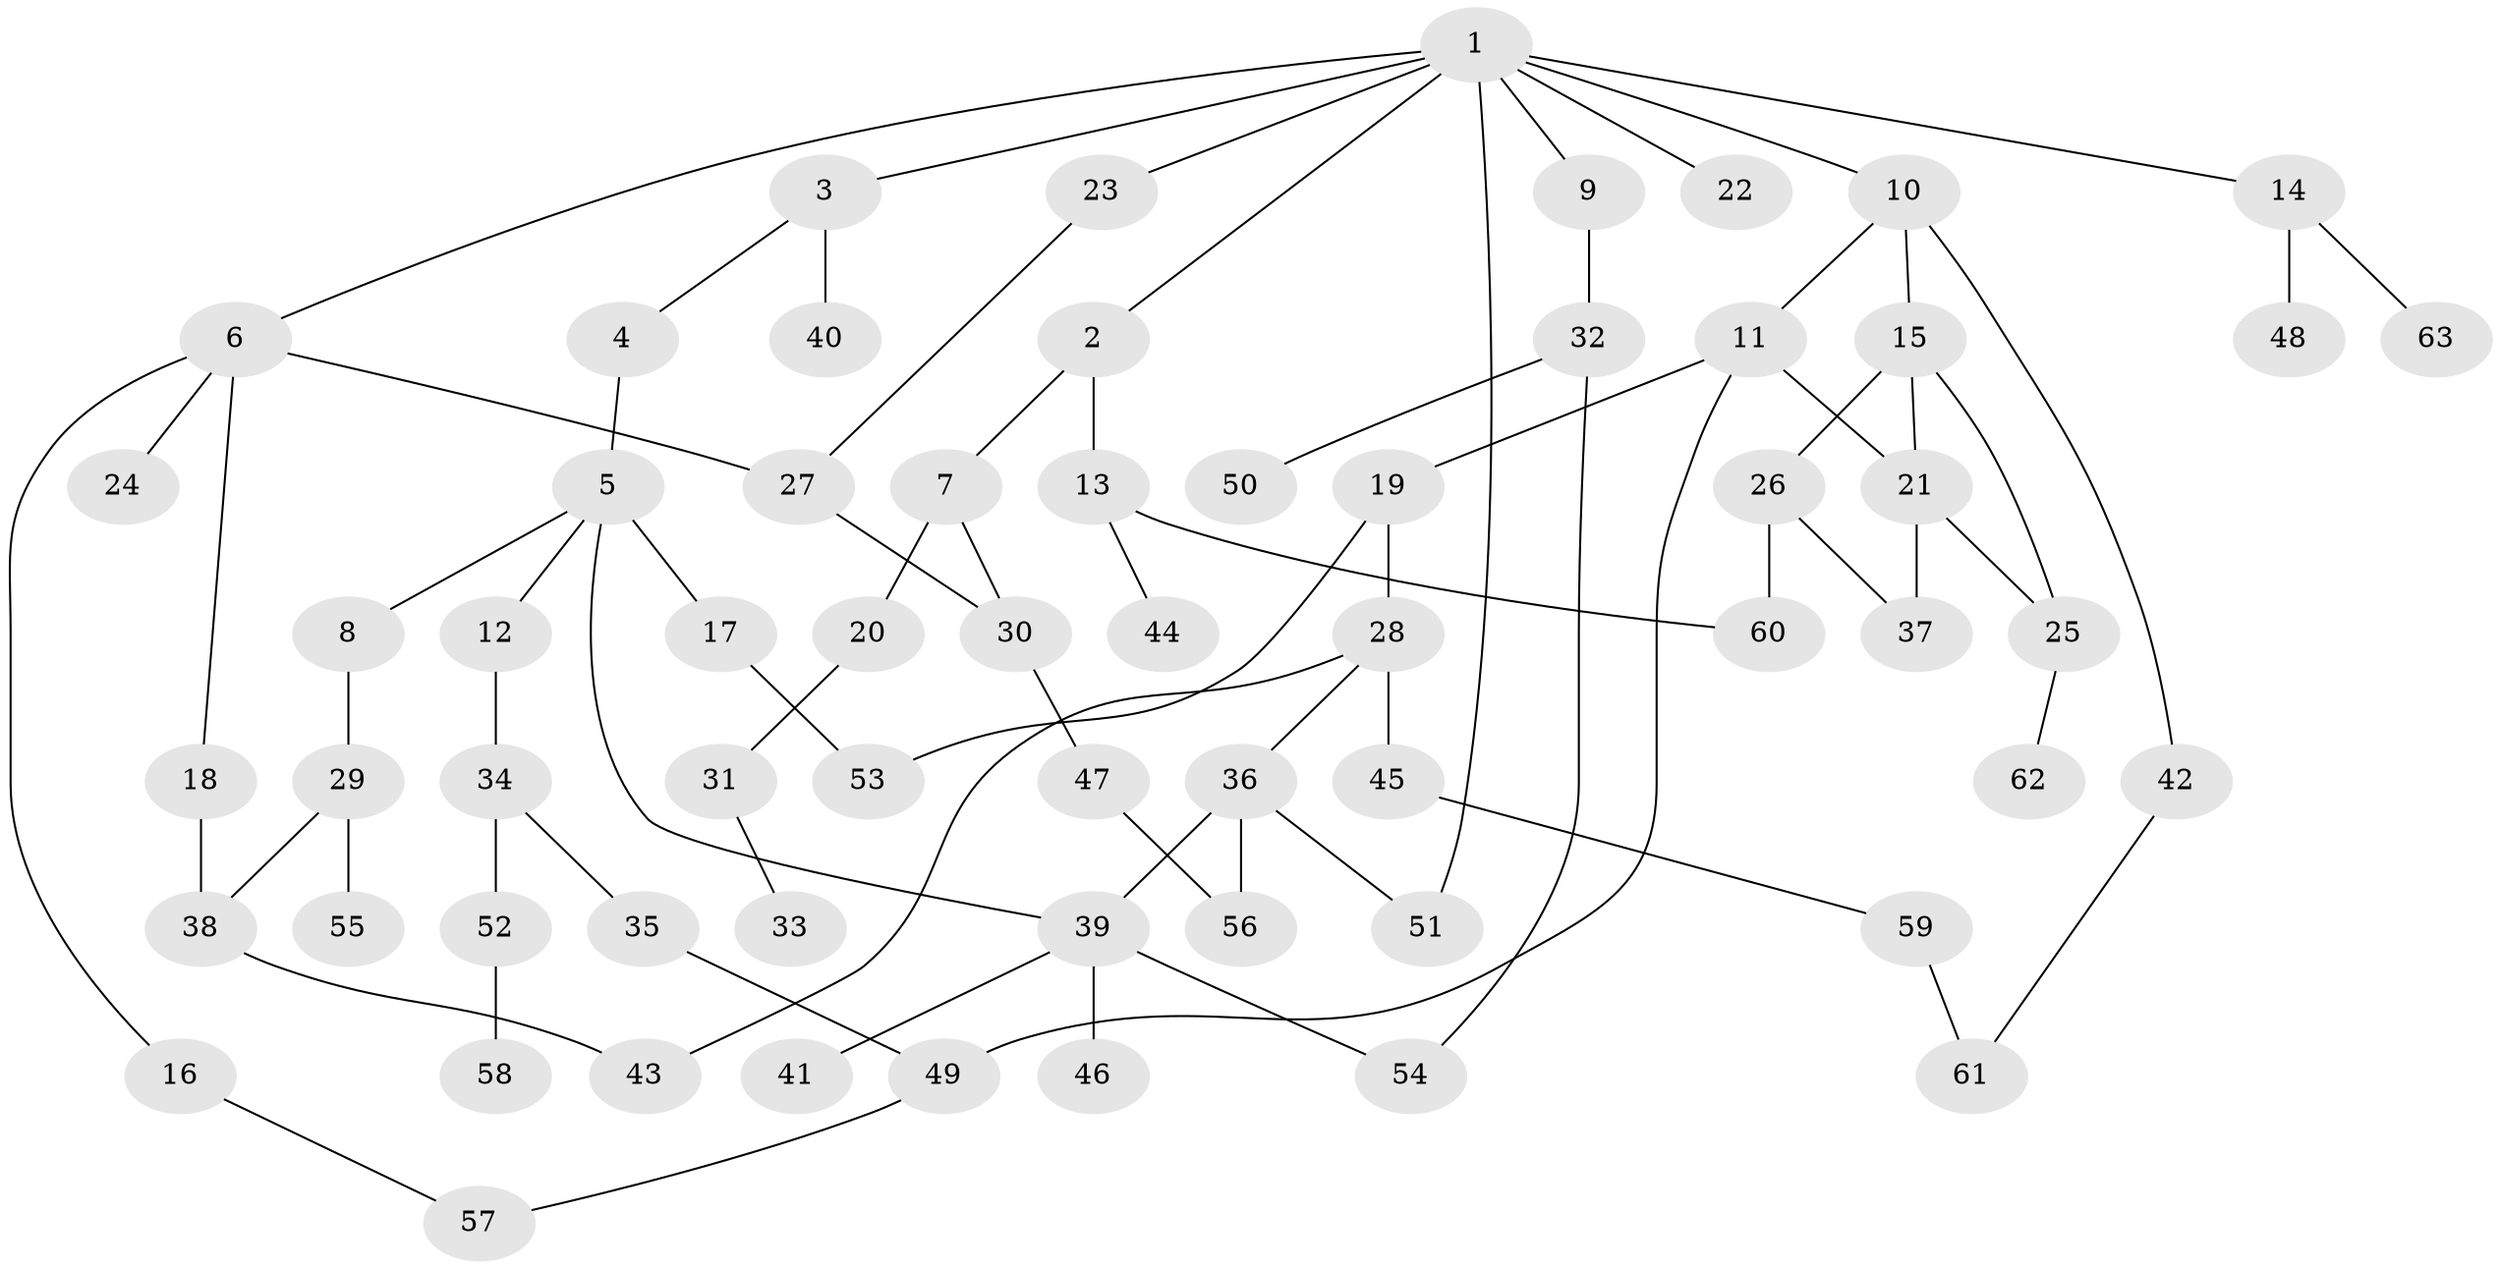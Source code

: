 // Generated by graph-tools (version 1.1) at 2025/25/03/09/25 03:25:30]
// undirected, 63 vertices, 78 edges
graph export_dot {
graph [start="1"]
  node [color=gray90,style=filled];
  1;
  2;
  3;
  4;
  5;
  6;
  7;
  8;
  9;
  10;
  11;
  12;
  13;
  14;
  15;
  16;
  17;
  18;
  19;
  20;
  21;
  22;
  23;
  24;
  25;
  26;
  27;
  28;
  29;
  30;
  31;
  32;
  33;
  34;
  35;
  36;
  37;
  38;
  39;
  40;
  41;
  42;
  43;
  44;
  45;
  46;
  47;
  48;
  49;
  50;
  51;
  52;
  53;
  54;
  55;
  56;
  57;
  58;
  59;
  60;
  61;
  62;
  63;
  1 -- 2;
  1 -- 3;
  1 -- 6;
  1 -- 9;
  1 -- 10;
  1 -- 14;
  1 -- 22;
  1 -- 23;
  1 -- 51;
  2 -- 7;
  2 -- 13;
  3 -- 4;
  3 -- 40;
  4 -- 5;
  5 -- 8;
  5 -- 12;
  5 -- 17;
  5 -- 39;
  6 -- 16;
  6 -- 18;
  6 -- 24;
  6 -- 27;
  7 -- 20;
  7 -- 30;
  8 -- 29;
  9 -- 32;
  10 -- 11;
  10 -- 15;
  10 -- 42;
  11 -- 19;
  11 -- 49;
  11 -- 21;
  12 -- 34;
  13 -- 44;
  13 -- 60;
  14 -- 48;
  14 -- 63;
  15 -- 21;
  15 -- 26;
  15 -- 25;
  16 -- 57;
  17 -- 53;
  18 -- 38;
  19 -- 28;
  19 -- 53;
  20 -- 31;
  21 -- 25;
  21 -- 37;
  23 -- 27;
  25 -- 62;
  26 -- 37;
  26 -- 60;
  27 -- 30;
  28 -- 36;
  28 -- 45;
  28 -- 43;
  29 -- 55;
  29 -- 38;
  30 -- 47;
  31 -- 33;
  32 -- 50;
  32 -- 54;
  34 -- 35;
  34 -- 52;
  35 -- 49;
  36 -- 51;
  36 -- 39;
  36 -- 56;
  38 -- 43;
  39 -- 41;
  39 -- 46;
  39 -- 54;
  42 -- 61;
  45 -- 59;
  47 -- 56;
  49 -- 57;
  52 -- 58;
  59 -- 61;
}
